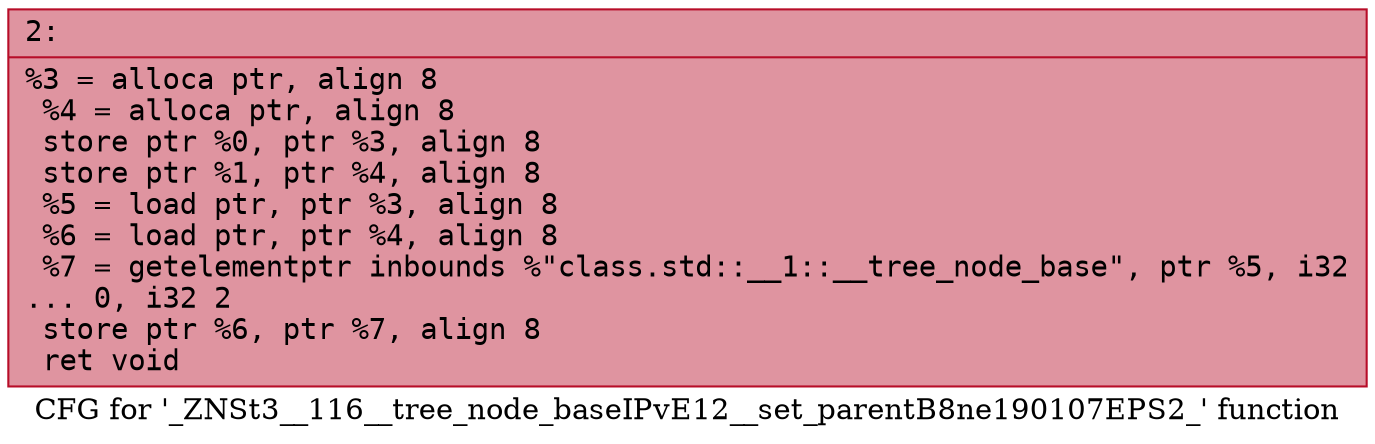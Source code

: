 digraph "CFG for '_ZNSt3__116__tree_node_baseIPvE12__set_parentB8ne190107EPS2_' function" {
	label="CFG for '_ZNSt3__116__tree_node_baseIPvE12__set_parentB8ne190107EPS2_' function";

	Node0x60000139f610 [shape=record,color="#b70d28ff", style=filled, fillcolor="#b70d2870" fontname="Courier",label="{2:\l|  %3 = alloca ptr, align 8\l  %4 = alloca ptr, align 8\l  store ptr %0, ptr %3, align 8\l  store ptr %1, ptr %4, align 8\l  %5 = load ptr, ptr %3, align 8\l  %6 = load ptr, ptr %4, align 8\l  %7 = getelementptr inbounds %\"class.std::__1::__tree_node_base\", ptr %5, i32\l... 0, i32 2\l  store ptr %6, ptr %7, align 8\l  ret void\l}"];
}
